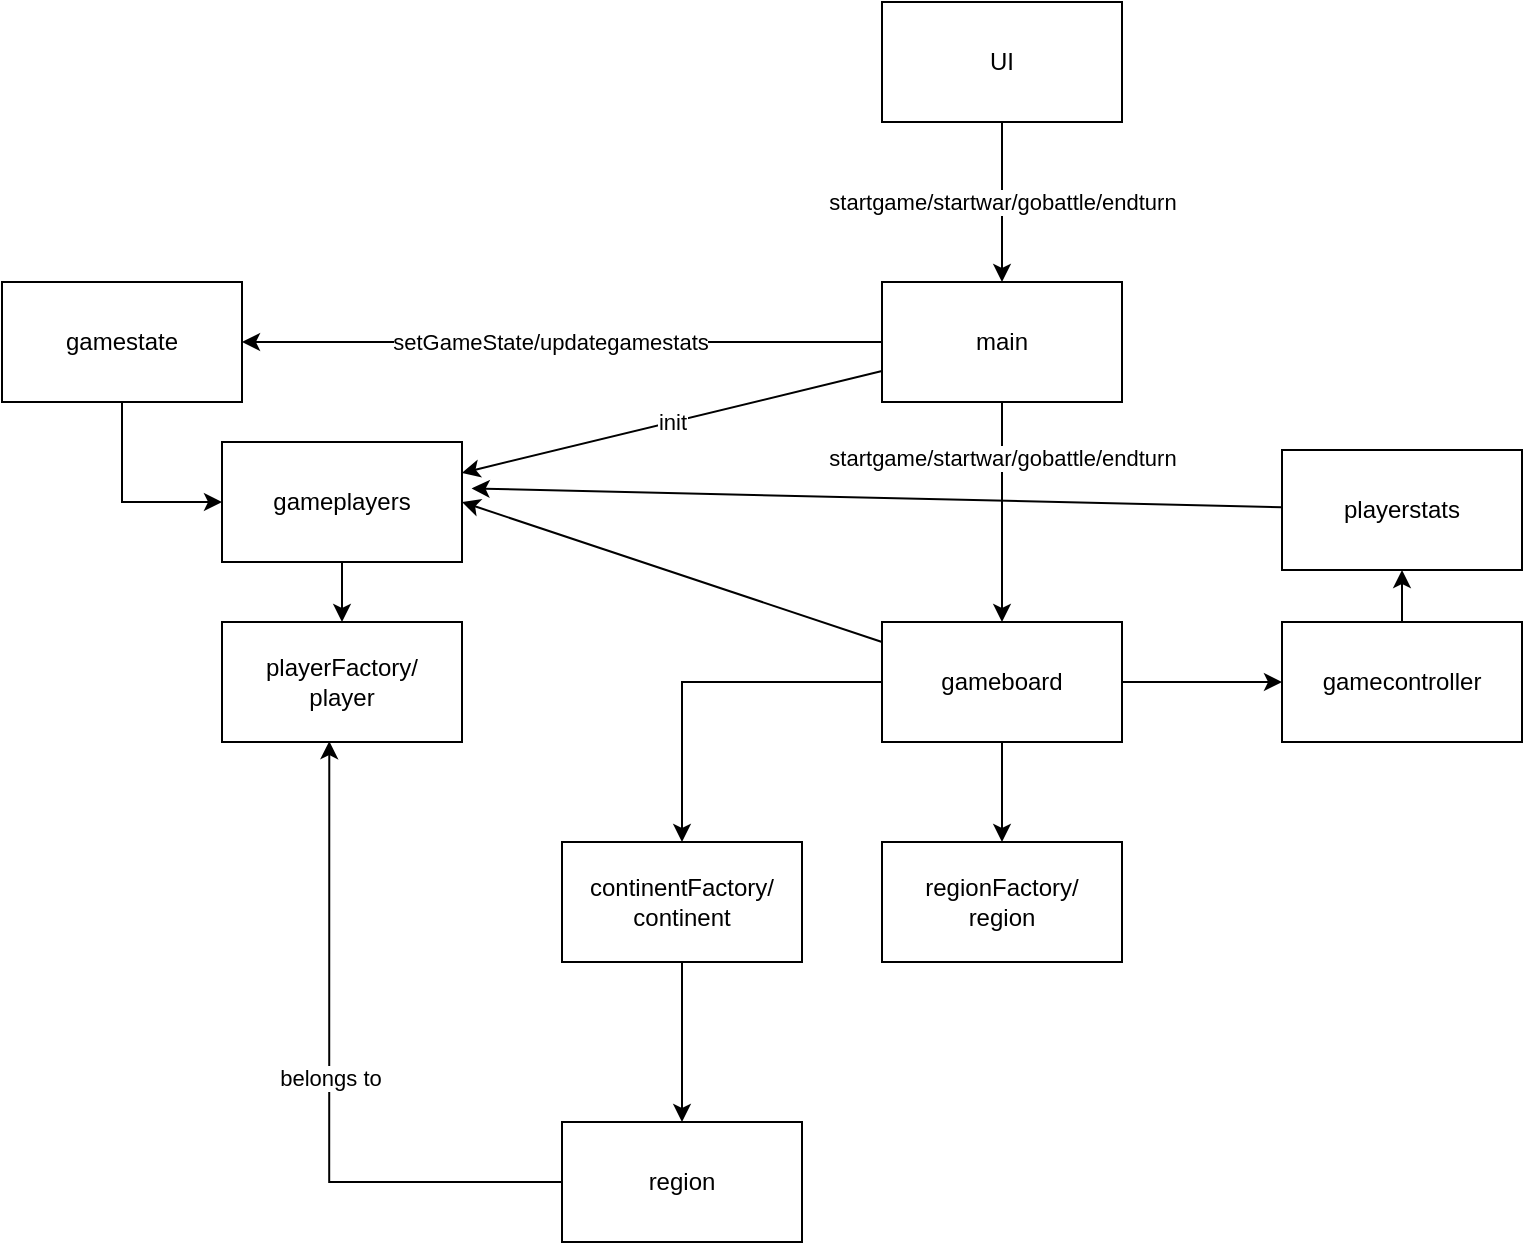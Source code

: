 <mxfile version="12.6.5" type="device"><diagram id="aEZYs26sPYkz4F97VQ5E" name="Page-1"><mxGraphModel dx="1278" dy="1707" grid="1" gridSize="10" guides="1" tooltips="1" connect="1" arrows="1" fold="1" page="1" pageScale="1" pageWidth="850" pageHeight="1100" math="0" shadow="0"><root><mxCell id="0"/><mxCell id="1" parent="0"/><mxCell id="ZTzQj_1La3hMfgjJEtww-28" style="rounded=0;orthogonalLoop=1;jettySize=auto;html=1;entryX=1.04;entryY=0.387;entryDx=0;entryDy=0;entryPerimeter=0;" edge="1" parent="1" source="ZTzQj_1La3hMfgjJEtww-1" target="ZTzQj_1La3hMfgjJEtww-14"><mxGeometry relative="1" as="geometry"/></mxCell><mxCell id="ZTzQj_1La3hMfgjJEtww-1" value="playerstats" style="rounded=0;whiteSpace=wrap;html=1;" vertex="1" parent="1"><mxGeometry x="760" y="194" width="120" height="60" as="geometry"/></mxCell><mxCell id="ZTzQj_1La3hMfgjJEtww-4" value="startgame/startwar/gobattle/endturn" style="edgeStyle=orthogonalEdgeStyle;rounded=0;orthogonalLoop=1;jettySize=auto;html=1;" edge="1" parent="1" source="ZTzQj_1La3hMfgjJEtww-2" target="ZTzQj_1La3hMfgjJEtww-3"><mxGeometry relative="1" as="geometry"/></mxCell><mxCell id="ZTzQj_1La3hMfgjJEtww-2" value="UI" style="rounded=0;whiteSpace=wrap;html=1;" vertex="1" parent="1"><mxGeometry x="560" y="-30" width="120" height="60" as="geometry"/></mxCell><mxCell id="ZTzQj_1La3hMfgjJEtww-6" value="startgame/startwar/gobattle/endturn" style="edgeStyle=orthogonalEdgeStyle;rounded=0;orthogonalLoop=1;jettySize=auto;html=1;exitX=0.5;exitY=1;exitDx=0;exitDy=0;" edge="1" parent="1" source="ZTzQj_1La3hMfgjJEtww-3" target="ZTzQj_1La3hMfgjJEtww-5"><mxGeometry x="-0.5" relative="1" as="geometry"><mxPoint x="620" y="180" as="sourcePoint"/><mxPoint as="offset"/></mxGeometry></mxCell><mxCell id="ZTzQj_1La3hMfgjJEtww-15" value="init" style="rounded=0;orthogonalLoop=1;jettySize=auto;html=1;" edge="1" parent="1" source="ZTzQj_1La3hMfgjJEtww-3" target="ZTzQj_1La3hMfgjJEtww-14"><mxGeometry relative="1" as="geometry"/></mxCell><mxCell id="ZTzQj_1La3hMfgjJEtww-18" value="setGameState/updategamestats" style="edgeStyle=orthogonalEdgeStyle;rounded=0;orthogonalLoop=1;jettySize=auto;html=1;" edge="1" parent="1" source="ZTzQj_1La3hMfgjJEtww-3" target="ZTzQj_1La3hMfgjJEtww-17"><mxGeometry x="0.04" relative="1" as="geometry"><mxPoint as="offset"/></mxGeometry></mxCell><mxCell id="ZTzQj_1La3hMfgjJEtww-3" value="main" style="rounded=0;whiteSpace=wrap;html=1;" vertex="1" parent="1"><mxGeometry x="560" y="110" width="120" height="60" as="geometry"/></mxCell><mxCell id="ZTzQj_1La3hMfgjJEtww-21" style="edgeStyle=orthogonalEdgeStyle;rounded=0;orthogonalLoop=1;jettySize=auto;html=1;entryX=0;entryY=0.5;entryDx=0;entryDy=0;" edge="1" parent="1" source="ZTzQj_1La3hMfgjJEtww-17" target="ZTzQj_1La3hMfgjJEtww-14"><mxGeometry relative="1" as="geometry"/></mxCell><mxCell id="ZTzQj_1La3hMfgjJEtww-17" value="gamestate" style="rounded=0;whiteSpace=wrap;html=1;" vertex="1" parent="1"><mxGeometry x="120" y="110" width="120" height="60" as="geometry"/></mxCell><mxCell id="ZTzQj_1La3hMfgjJEtww-8" value="" style="edgeStyle=orthogonalEdgeStyle;rounded=0;orthogonalLoop=1;jettySize=auto;html=1;" edge="1" parent="1" source="ZTzQj_1La3hMfgjJEtww-5" target="ZTzQj_1La3hMfgjJEtww-7"><mxGeometry relative="1" as="geometry"/></mxCell><mxCell id="ZTzQj_1La3hMfgjJEtww-11" value="" style="edgeStyle=orthogonalEdgeStyle;rounded=0;orthogonalLoop=1;jettySize=auto;html=1;" edge="1" parent="1" source="ZTzQj_1La3hMfgjJEtww-5" target="ZTzQj_1La3hMfgjJEtww-10"><mxGeometry relative="1" as="geometry"/></mxCell><mxCell id="ZTzQj_1La3hMfgjJEtww-22" style="edgeStyle=none;rounded=0;orthogonalLoop=1;jettySize=auto;html=1;entryX=1;entryY=0.5;entryDx=0;entryDy=0;" edge="1" parent="1" source="ZTzQj_1La3hMfgjJEtww-5" target="ZTzQj_1La3hMfgjJEtww-14"><mxGeometry relative="1" as="geometry"/></mxCell><mxCell id="ZTzQj_1La3hMfgjJEtww-24" value="" style="edgeStyle=none;rounded=0;orthogonalLoop=1;jettySize=auto;html=1;" edge="1" parent="1" source="ZTzQj_1La3hMfgjJEtww-5" target="ZTzQj_1La3hMfgjJEtww-23"><mxGeometry relative="1" as="geometry"/></mxCell><mxCell id="ZTzQj_1La3hMfgjJEtww-5" value="gameboard" style="rounded=0;whiteSpace=wrap;html=1;" vertex="1" parent="1"><mxGeometry x="560" y="280" width="120" height="60" as="geometry"/></mxCell><mxCell id="ZTzQj_1La3hMfgjJEtww-27" style="edgeStyle=orthogonalEdgeStyle;rounded=0;orthogonalLoop=1;jettySize=auto;html=1;entryX=0.5;entryY=1;entryDx=0;entryDy=0;" edge="1" parent="1" source="ZTzQj_1La3hMfgjJEtww-23" target="ZTzQj_1La3hMfgjJEtww-1"><mxGeometry relative="1" as="geometry"/></mxCell><mxCell id="ZTzQj_1La3hMfgjJEtww-23" value="gamecontroller" style="rounded=0;whiteSpace=wrap;html=1;" vertex="1" parent="1"><mxGeometry x="760" y="280" width="120" height="60" as="geometry"/></mxCell><mxCell id="ZTzQj_1La3hMfgjJEtww-13" value="" style="edgeStyle=orthogonalEdgeStyle;rounded=0;orthogonalLoop=1;jettySize=auto;html=1;" edge="1" parent="1" source="ZTzQj_1La3hMfgjJEtww-10" target="ZTzQj_1La3hMfgjJEtww-12"><mxGeometry relative="1" as="geometry"/></mxCell><mxCell id="ZTzQj_1La3hMfgjJEtww-10" value="continentFactory/&lt;br&gt;continent" style="rounded=0;whiteSpace=wrap;html=1;" vertex="1" parent="1"><mxGeometry x="400" y="390" width="120" height="60" as="geometry"/></mxCell><mxCell id="ZTzQj_1La3hMfgjJEtww-26" value="belongs to" style="edgeStyle=orthogonalEdgeStyle;rounded=0;orthogonalLoop=1;jettySize=auto;html=1;entryX=0.447;entryY=0.993;entryDx=0;entryDy=0;entryPerimeter=0;" edge="1" parent="1" source="ZTzQj_1La3hMfgjJEtww-12" target="ZTzQj_1La3hMfgjJEtww-19"><mxGeometry relative="1" as="geometry"/></mxCell><mxCell id="ZTzQj_1La3hMfgjJEtww-12" value="region" style="rounded=0;whiteSpace=wrap;html=1;" vertex="1" parent="1"><mxGeometry x="400" y="530" width="120" height="60" as="geometry"/></mxCell><mxCell id="ZTzQj_1La3hMfgjJEtww-7" value="regionFactory/&lt;br&gt;region" style="rounded=0;whiteSpace=wrap;html=1;" vertex="1" parent="1"><mxGeometry x="560" y="390" width="120" height="60" as="geometry"/></mxCell><mxCell id="ZTzQj_1La3hMfgjJEtww-20" value="" style="edgeStyle=orthogonalEdgeStyle;rounded=0;orthogonalLoop=1;jettySize=auto;html=1;" edge="1" parent="1" source="ZTzQj_1La3hMfgjJEtww-14" target="ZTzQj_1La3hMfgjJEtww-19"><mxGeometry relative="1" as="geometry"/></mxCell><mxCell id="ZTzQj_1La3hMfgjJEtww-14" value="gameplayers" style="rounded=0;whiteSpace=wrap;html=1;" vertex="1" parent="1"><mxGeometry x="230" y="190" width="120" height="60" as="geometry"/></mxCell><mxCell id="ZTzQj_1La3hMfgjJEtww-19" value="playerFactory/&lt;br&gt;player" style="rounded=0;whiteSpace=wrap;html=1;" vertex="1" parent="1"><mxGeometry x="230" y="280" width="120" height="60" as="geometry"/></mxCell></root></mxGraphModel></diagram></mxfile>